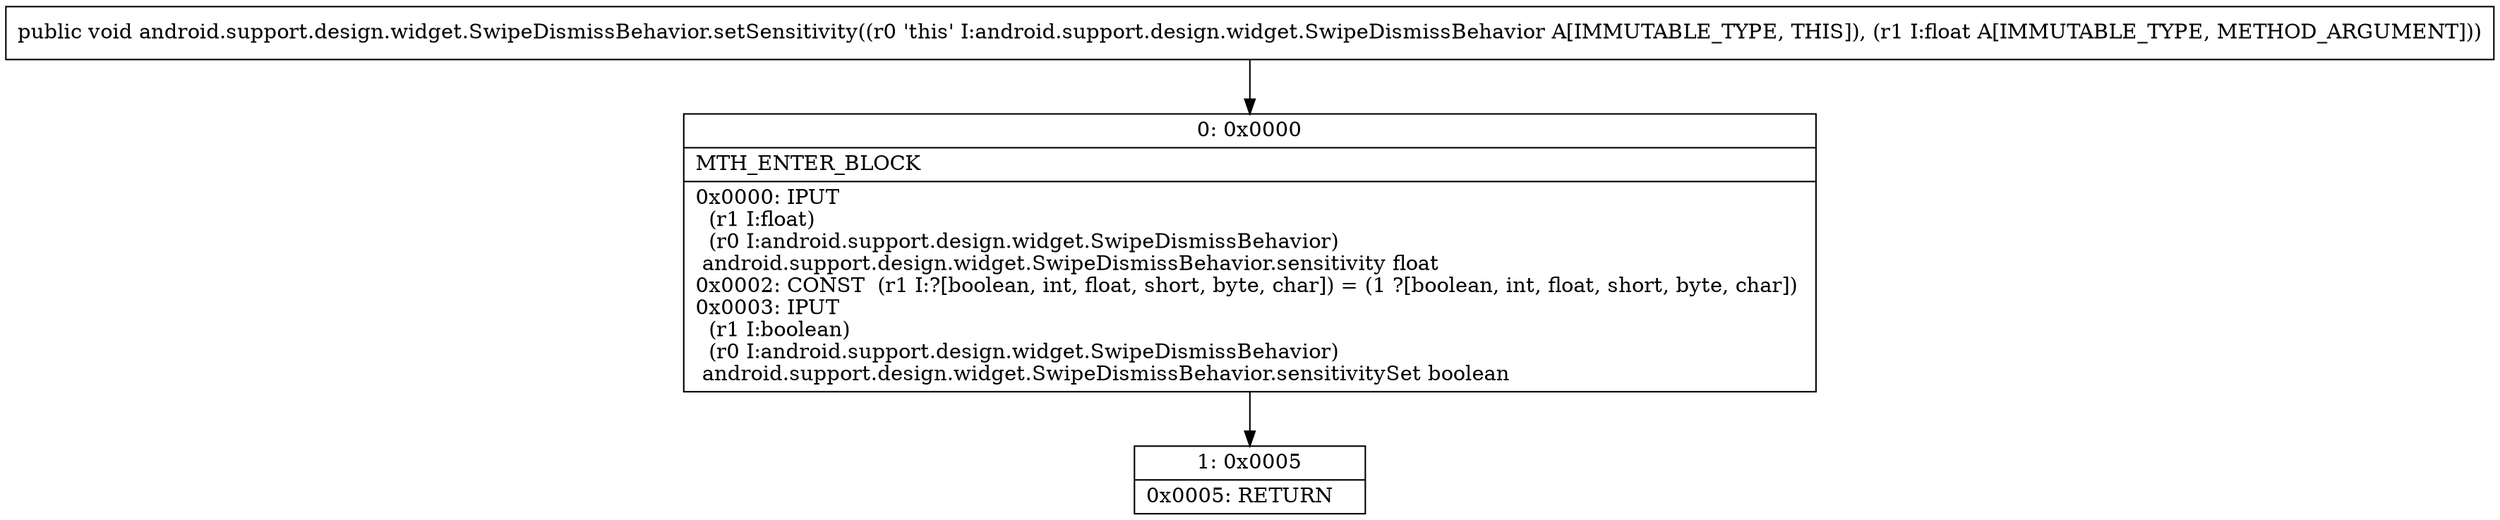 digraph "CFG forandroid.support.design.widget.SwipeDismissBehavior.setSensitivity(F)V" {
Node_0 [shape=record,label="{0\:\ 0x0000|MTH_ENTER_BLOCK\l|0x0000: IPUT  \l  (r1 I:float)\l  (r0 I:android.support.design.widget.SwipeDismissBehavior)\l android.support.design.widget.SwipeDismissBehavior.sensitivity float \l0x0002: CONST  (r1 I:?[boolean, int, float, short, byte, char]) = (1 ?[boolean, int, float, short, byte, char]) \l0x0003: IPUT  \l  (r1 I:boolean)\l  (r0 I:android.support.design.widget.SwipeDismissBehavior)\l android.support.design.widget.SwipeDismissBehavior.sensitivitySet boolean \l}"];
Node_1 [shape=record,label="{1\:\ 0x0005|0x0005: RETURN   \l}"];
MethodNode[shape=record,label="{public void android.support.design.widget.SwipeDismissBehavior.setSensitivity((r0 'this' I:android.support.design.widget.SwipeDismissBehavior A[IMMUTABLE_TYPE, THIS]), (r1 I:float A[IMMUTABLE_TYPE, METHOD_ARGUMENT])) }"];
MethodNode -> Node_0;
Node_0 -> Node_1;
}

